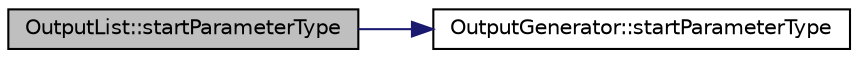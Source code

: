 digraph "OutputList::startParameterType"
{
 // LATEX_PDF_SIZE
  edge [fontname="Helvetica",fontsize="10",labelfontname="Helvetica",labelfontsize="10"];
  node [fontname="Helvetica",fontsize="10",shape=record];
  rankdir="LR";
  Node1 [label="OutputList::startParameterType",height=0.2,width=0.4,color="black", fillcolor="grey75", style="filled", fontcolor="black",tooltip=" "];
  Node1 -> Node2 [color="midnightblue",fontsize="10",style="solid",fontname="Helvetica"];
  Node2 [label="OutputGenerator::startParameterType",height=0.2,width=0.4,color="black", fillcolor="white", style="filled",URL="$classOutputGenerator.html#aff2bc4bc8bdfd7e14d0c0cf69741926a",tooltip=" "];
}
